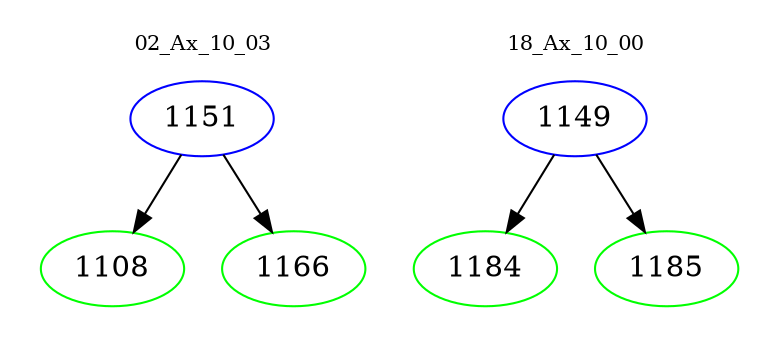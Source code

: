 digraph{
subgraph cluster_0 {
color = white
label = "02_Ax_10_03";
fontsize=10;
T0_1151 [label="1151", color="blue"]
T0_1151 -> T0_1108 [color="black"]
T0_1108 [label="1108", color="green"]
T0_1151 -> T0_1166 [color="black"]
T0_1166 [label="1166", color="green"]
}
subgraph cluster_1 {
color = white
label = "18_Ax_10_00";
fontsize=10;
T1_1149 [label="1149", color="blue"]
T1_1149 -> T1_1184 [color="black"]
T1_1184 [label="1184", color="green"]
T1_1149 -> T1_1185 [color="black"]
T1_1185 [label="1185", color="green"]
}
}
